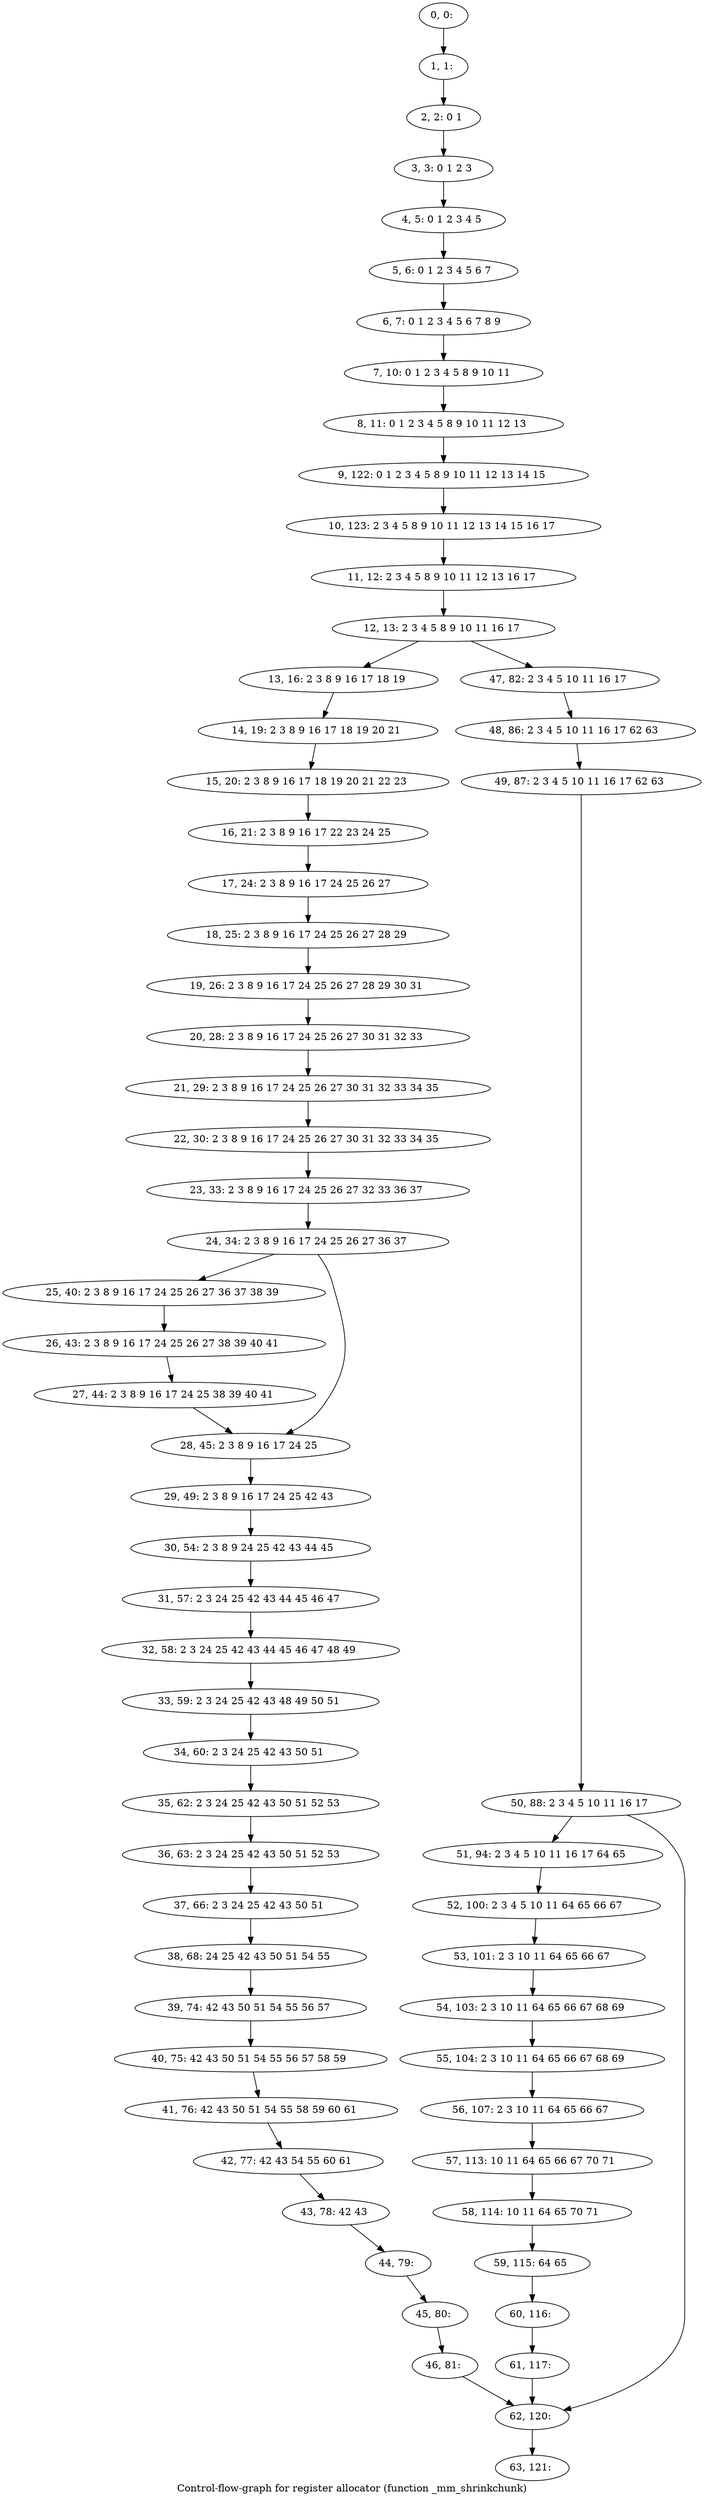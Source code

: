 digraph G {
graph [label="Control-flow-graph for register allocator (function _mm_shrinkchunk)"]
0[label="0, 0: "];
1[label="1, 1: "];
2[label="2, 2: 0 1 "];
3[label="3, 3: 0 1 2 3 "];
4[label="4, 5: 0 1 2 3 4 5 "];
5[label="5, 6: 0 1 2 3 4 5 6 7 "];
6[label="6, 7: 0 1 2 3 4 5 6 7 8 9 "];
7[label="7, 10: 0 1 2 3 4 5 8 9 10 11 "];
8[label="8, 11: 0 1 2 3 4 5 8 9 10 11 12 13 "];
9[label="9, 122: 0 1 2 3 4 5 8 9 10 11 12 13 14 15 "];
10[label="10, 123: 2 3 4 5 8 9 10 11 12 13 14 15 16 17 "];
11[label="11, 12: 2 3 4 5 8 9 10 11 12 13 16 17 "];
12[label="12, 13: 2 3 4 5 8 9 10 11 16 17 "];
13[label="13, 16: 2 3 8 9 16 17 18 19 "];
14[label="14, 19: 2 3 8 9 16 17 18 19 20 21 "];
15[label="15, 20: 2 3 8 9 16 17 18 19 20 21 22 23 "];
16[label="16, 21: 2 3 8 9 16 17 22 23 24 25 "];
17[label="17, 24: 2 3 8 9 16 17 24 25 26 27 "];
18[label="18, 25: 2 3 8 9 16 17 24 25 26 27 28 29 "];
19[label="19, 26: 2 3 8 9 16 17 24 25 26 27 28 29 30 31 "];
20[label="20, 28: 2 3 8 9 16 17 24 25 26 27 30 31 32 33 "];
21[label="21, 29: 2 3 8 9 16 17 24 25 26 27 30 31 32 33 34 35 "];
22[label="22, 30: 2 3 8 9 16 17 24 25 26 27 30 31 32 33 34 35 "];
23[label="23, 33: 2 3 8 9 16 17 24 25 26 27 32 33 36 37 "];
24[label="24, 34: 2 3 8 9 16 17 24 25 26 27 36 37 "];
25[label="25, 40: 2 3 8 9 16 17 24 25 26 27 36 37 38 39 "];
26[label="26, 43: 2 3 8 9 16 17 24 25 26 27 38 39 40 41 "];
27[label="27, 44: 2 3 8 9 16 17 24 25 38 39 40 41 "];
28[label="28, 45: 2 3 8 9 16 17 24 25 "];
29[label="29, 49: 2 3 8 9 16 17 24 25 42 43 "];
30[label="30, 54: 2 3 8 9 24 25 42 43 44 45 "];
31[label="31, 57: 2 3 24 25 42 43 44 45 46 47 "];
32[label="32, 58: 2 3 24 25 42 43 44 45 46 47 48 49 "];
33[label="33, 59: 2 3 24 25 42 43 48 49 50 51 "];
34[label="34, 60: 2 3 24 25 42 43 50 51 "];
35[label="35, 62: 2 3 24 25 42 43 50 51 52 53 "];
36[label="36, 63: 2 3 24 25 42 43 50 51 52 53 "];
37[label="37, 66: 2 3 24 25 42 43 50 51 "];
38[label="38, 68: 24 25 42 43 50 51 54 55 "];
39[label="39, 74: 42 43 50 51 54 55 56 57 "];
40[label="40, 75: 42 43 50 51 54 55 56 57 58 59 "];
41[label="41, 76: 42 43 50 51 54 55 58 59 60 61 "];
42[label="42, 77: 42 43 54 55 60 61 "];
43[label="43, 78: 42 43 "];
44[label="44, 79: "];
45[label="45, 80: "];
46[label="46, 81: "];
47[label="47, 82: 2 3 4 5 10 11 16 17 "];
48[label="48, 86: 2 3 4 5 10 11 16 17 62 63 "];
49[label="49, 87: 2 3 4 5 10 11 16 17 62 63 "];
50[label="50, 88: 2 3 4 5 10 11 16 17 "];
51[label="51, 94: 2 3 4 5 10 11 16 17 64 65 "];
52[label="52, 100: 2 3 4 5 10 11 64 65 66 67 "];
53[label="53, 101: 2 3 10 11 64 65 66 67 "];
54[label="54, 103: 2 3 10 11 64 65 66 67 68 69 "];
55[label="55, 104: 2 3 10 11 64 65 66 67 68 69 "];
56[label="56, 107: 2 3 10 11 64 65 66 67 "];
57[label="57, 113: 10 11 64 65 66 67 70 71 "];
58[label="58, 114: 10 11 64 65 70 71 "];
59[label="59, 115: 64 65 "];
60[label="60, 116: "];
61[label="61, 117: "];
62[label="62, 120: "];
63[label="63, 121: "];
0->1 ;
1->2 ;
2->3 ;
3->4 ;
4->5 ;
5->6 ;
6->7 ;
7->8 ;
8->9 ;
9->10 ;
10->11 ;
11->12 ;
12->13 ;
12->47 ;
13->14 ;
14->15 ;
15->16 ;
16->17 ;
17->18 ;
18->19 ;
19->20 ;
20->21 ;
21->22 ;
22->23 ;
23->24 ;
24->25 ;
24->28 ;
25->26 ;
26->27 ;
27->28 ;
28->29 ;
29->30 ;
30->31 ;
31->32 ;
32->33 ;
33->34 ;
34->35 ;
35->36 ;
36->37 ;
37->38 ;
38->39 ;
39->40 ;
40->41 ;
41->42 ;
42->43 ;
43->44 ;
44->45 ;
45->46 ;
46->62 ;
47->48 ;
48->49 ;
49->50 ;
50->51 ;
50->62 ;
51->52 ;
52->53 ;
53->54 ;
54->55 ;
55->56 ;
56->57 ;
57->58 ;
58->59 ;
59->60 ;
60->61 ;
61->62 ;
62->63 ;
}
